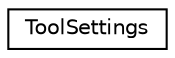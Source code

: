 digraph G
{
  edge [fontname="Helvetica",fontsize="10",labelfontname="Helvetica",labelfontsize="10"];
  node [fontname="Helvetica",fontsize="10",shape=record];
  rankdir=LR;
  Node1 [label="ToolSettings",height=0.2,width=0.4,color="black", fillcolor="white", style="filled",URL="$d0/d65/structToolSettings.html"];
}
